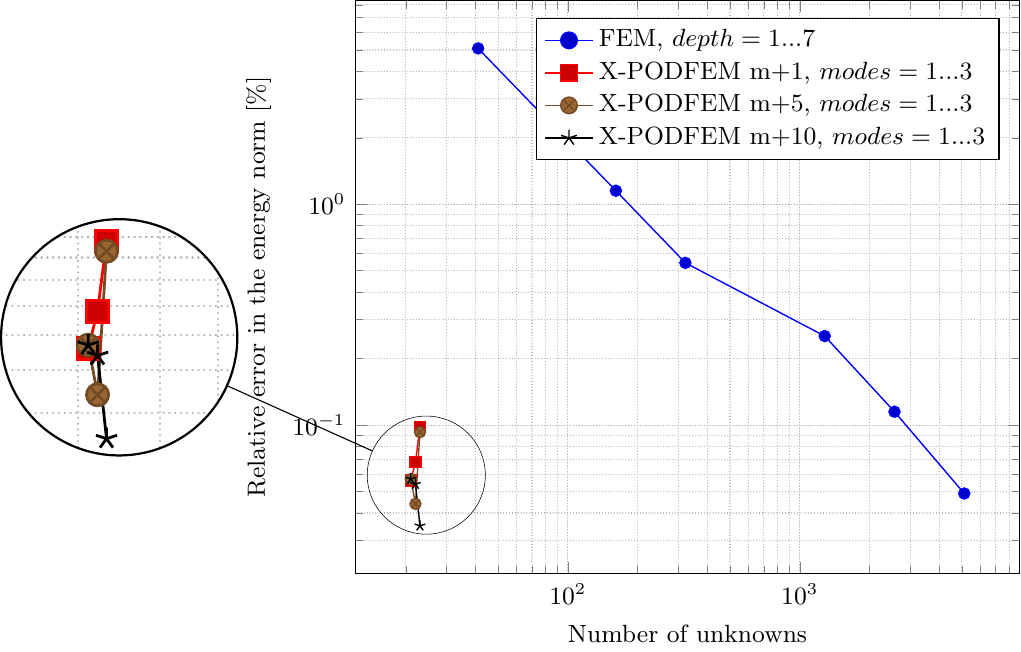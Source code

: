 \documentclass{standalone}
\usepackage{pgfplots}
\usepackage{filecontents}
\usepackage{tikz}
\usetikzlibrary{calc,fit,spy}

\begin{filecontents*}{FEM_data.csv}
dofs,relError
41,5.08
81,2.425
161,1.152
321,0.543
1281,0.253
2561,0.115
5121,0.049

\end{filecontents*}

\begin{filecontents*}{XPODFEM1_data.csv}
dofs,relError
21,0.056
22,0.068
23,0.098

\end{filecontents*}

\begin{filecontents*}{XPODFEM5_data.csv}
dofs,relError
21,0.057
22,0.044
23,0.093

\end{filecontents*}

\begin{filecontents*}{XPODFEM10_data.csv}
dofs,relError
21,0.057
22,0.054
23,0.035

\end{filecontents*}

\begin{document}
\begin{tikzpicture} [spy using outlines= {circle, magnification=2, size=3.0cm, connect spies}]

  \begin{loglogaxis}[
        scale only axis, % The height and width argument only apply to the actual axis
        %xmin=1.0, xmax=1.0e+5,
        %ymin=1e-3, ymax=1.0e2,
        xlabel={Number of unknowns},
        ylabel={Relative error in the energy norm $[\%]$ },
        legend pos=north east,
        font=\small,
        mark size=2,
        line width = 0.5,
	      legend style={font=\small, mark size=3},
        legend cell align=left,
        %cycle list name=myCycleListColor,
    	grid = both,
   	    grid style={ dash pattern = on 0.05 off 1,
    		line cap = round, draw=gray!60 }
      ]
		%2 levels of refinement		

\addplot table [x=dofs, y=relError, col sep=comma] {FEM_data.csv};
   \addlegendentry{FEM, $depth= 1...7$};
	
\addplot table [x=dofs, y=relError, col sep=comma] {XPODFEM1_data.csv};
   \addlegendentry{X-PODFEM m+1, $modes= 1...3$};
	
\addplot table [x=dofs, y=relError, col sep=comma] {XPODFEM5_data.csv};
   \addlegendentry{X-PODFEM m+5, $modes= 1...3$};

\addplot table [x=dofs, y=relError, col sep=comma] {XPODFEM10_data.csv};
   \addlegendentry{X-PODFEM m+10, $modes= 1...3$};	
 \end{loglogaxis} 

\spy on (0.9,1.25) in node at (-3,3);


\end{tikzpicture}
\end{document}

